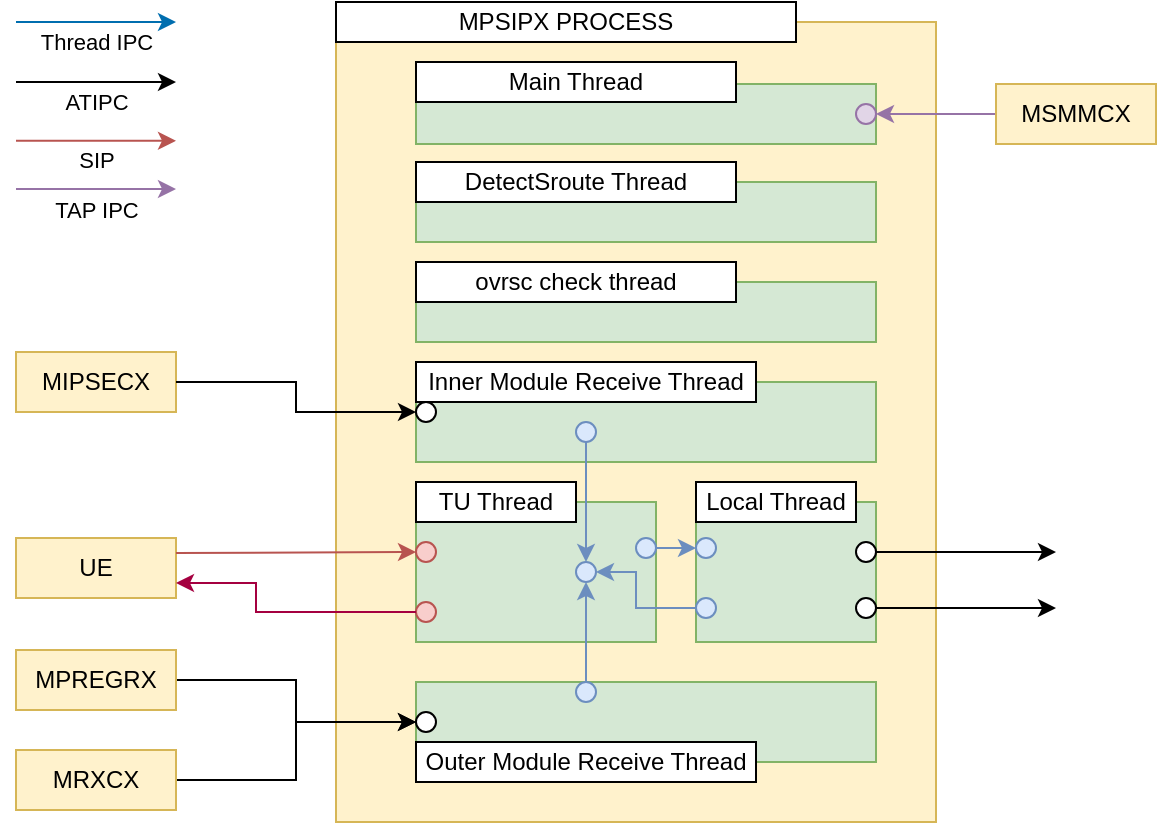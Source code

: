 <mxfile version="24.6.3" type="github" pages="3">
  <diagram name="MPSIPX" id="EQ6efKA7WiJejvNS8g7J">
    <mxGraphModel dx="1195" dy="607" grid="1" gridSize="10" guides="1" tooltips="1" connect="1" arrows="1" fold="1" page="1" pageScale="1" pageWidth="827" pageHeight="1169" background="#ffffff" math="0" shadow="0">
      <root>
        <mxCell id="0" />
        <mxCell id="1" parent="0" />
        <mxCell id="nvce8nYGoO_pX4KJUv21-1" value="" style="rounded=0;whiteSpace=wrap;html=1;fillColor=#fff2cc;strokeColor=#d6b656;" parent="1" vertex="1">
          <mxGeometry x="200" y="50" width="300" height="400" as="geometry" />
        </mxCell>
        <mxCell id="nvce8nYGoO_pX4KJUv21-56" value="" style="rounded=0;whiteSpace=wrap;html=1;fillColor=#d5e8d4;strokeColor=#82b366;" parent="1" vertex="1">
          <mxGeometry x="380" y="290" width="90" height="70" as="geometry" />
        </mxCell>
        <mxCell id="nvce8nYGoO_pX4KJUv21-6" value="" style="rounded=0;whiteSpace=wrap;html=1;fillColor=#d5e8d4;strokeColor=#82b366;" parent="1" vertex="1">
          <mxGeometry x="240" y="290" width="120" height="70" as="geometry" />
        </mxCell>
        <mxCell id="nvce8nYGoO_pX4KJUv21-2" value="MPSIPX PROCESS" style="rounded=0;whiteSpace=wrap;html=1;" parent="1" vertex="1">
          <mxGeometry x="200" y="40" width="230" height="20" as="geometry" />
        </mxCell>
        <mxCell id="nvce8nYGoO_pX4KJUv21-3" value="" style="rounded=0;whiteSpace=wrap;html=1;fillColor=#d5e8d4;strokeColor=#82b366;" parent="1" vertex="1">
          <mxGeometry x="240" y="81" width="230" height="30" as="geometry" />
        </mxCell>
        <mxCell id="nvce8nYGoO_pX4KJUv21-5" value="" style="rounded=0;whiteSpace=wrap;html=1;fillColor=#d5e8d4;strokeColor=#82b366;" parent="1" vertex="1">
          <mxGeometry x="240" y="130" width="230" height="30" as="geometry" />
        </mxCell>
        <mxCell id="nvce8nYGoO_pX4KJUv21-57" style="edgeStyle=orthogonalEdgeStyle;rounded=0;orthogonalLoop=1;jettySize=auto;html=1;exitX=1;exitY=0.5;exitDx=0;exitDy=0;entryX=0;entryY=0.5;entryDx=0;entryDy=0;fillColor=#dae8fc;strokeColor=#6c8ebf;" parent="1" source="B76s6t1Zyki5P_a1d1n--17" target="B76s6t1Zyki5P_a1d1n--29" edge="1">
          <mxGeometry relative="1" as="geometry">
            <Array as="points" />
          </mxGeometry>
        </mxCell>
        <mxCell id="nvce8nYGoO_pX4KJUv21-7" value="" style="rounded=0;whiteSpace=wrap;html=1;fillColor=#d5e8d4;strokeColor=#82b366;" parent="1" vertex="1">
          <mxGeometry x="240" y="230" width="230" height="40" as="geometry" />
        </mxCell>
        <mxCell id="B76s6t1Zyki5P_a1d1n--22" style="edgeStyle=orthogonalEdgeStyle;rounded=0;orthogonalLoop=1;jettySize=auto;html=1;exitX=0.5;exitY=0;exitDx=0;exitDy=0;entryX=0.5;entryY=1;entryDx=0;entryDy=0;fillColor=#dae8fc;strokeColor=#6c8ebf;" parent="1" source="B76s6t1Zyki5P_a1d1n--21" target="B76s6t1Zyki5P_a1d1n--13" edge="1">
          <mxGeometry relative="1" as="geometry">
            <mxPoint x="620" y="390" as="targetPoint" />
            <Array as="points">
              <mxPoint x="325" y="370" />
              <mxPoint x="325" y="370" />
            </Array>
          </mxGeometry>
        </mxCell>
        <mxCell id="nvce8nYGoO_pX4KJUv21-8" value="" style="rounded=0;whiteSpace=wrap;html=1;fillColor=#d5e8d4;strokeColor=#82b366;" parent="1" vertex="1">
          <mxGeometry x="240" y="380" width="230" height="40" as="geometry" />
        </mxCell>
        <mxCell id="nvce8nYGoO_pX4KJUv21-12" value="MIPSECX" style="rounded=0;whiteSpace=wrap;html=1;fillColor=#fff2cc;strokeColor=#d6b656;" parent="1" vertex="1">
          <mxGeometry x="40" y="215" width="80" height="30" as="geometry" />
        </mxCell>
        <mxCell id="B76s6t1Zyki5P_a1d1n--27" style="edgeStyle=orthogonalEdgeStyle;rounded=0;orthogonalLoop=1;jettySize=auto;html=1;exitX=1;exitY=0.5;exitDx=0;exitDy=0;entryX=0;entryY=0.5;entryDx=0;entryDy=0;" parent="1" source="nvce8nYGoO_pX4KJUv21-13" target="B76s6t1Zyki5P_a1d1n--24" edge="1">
          <mxGeometry relative="1" as="geometry" />
        </mxCell>
        <mxCell id="nvce8nYGoO_pX4KJUv21-13" value="MPREGRX" style="rounded=0;whiteSpace=wrap;html=1;fillColor=#fff2cc;strokeColor=#d6b656;" parent="1" vertex="1">
          <mxGeometry x="40" y="364" width="80" height="30" as="geometry" />
        </mxCell>
        <mxCell id="B76s6t1Zyki5P_a1d1n--25" style="edgeStyle=orthogonalEdgeStyle;rounded=0;orthogonalLoop=1;jettySize=auto;html=1;exitX=1;exitY=0.5;exitDx=0;exitDy=0;entryX=0;entryY=0.5;entryDx=0;entryDy=0;" parent="1" source="nvce8nYGoO_pX4KJUv21-14" target="B76s6t1Zyki5P_a1d1n--24" edge="1">
          <mxGeometry relative="1" as="geometry" />
        </mxCell>
        <mxCell id="nvce8nYGoO_pX4KJUv21-14" value="MRXCX" style="rounded=0;whiteSpace=wrap;html=1;fillColor=#fff2cc;strokeColor=#d6b656;" parent="1" vertex="1">
          <mxGeometry x="40" y="414" width="80" height="30" as="geometry" />
        </mxCell>
        <mxCell id="nvce8nYGoO_pX4KJUv21-36" value="Thread IPC" style="endArrow=classic;html=1;rounded=0;fillColor=#1ba1e2;strokeColor=#006EAF;" parent="1" edge="1">
          <mxGeometry y="-10" width="50" height="50" relative="1" as="geometry">
            <mxPoint x="40" y="50" as="sourcePoint" />
            <mxPoint x="120" y="50" as="targetPoint" />
            <mxPoint as="offset" />
          </mxGeometry>
        </mxCell>
        <mxCell id="nvce8nYGoO_pX4KJUv21-37" value="ATIPC" style="endArrow=classic;html=1;rounded=0;" parent="1" edge="1">
          <mxGeometry y="-10" width="50" height="50" relative="1" as="geometry">
            <mxPoint x="40" y="80" as="sourcePoint" />
            <mxPoint x="120" y="80" as="targetPoint" />
            <mxPoint as="offset" />
          </mxGeometry>
        </mxCell>
        <mxCell id="nvce8nYGoO_pX4KJUv21-49" value="UE" style="rounded=0;whiteSpace=wrap;html=1;fillColor=#fff2cc;strokeColor=#d6b656;" parent="1" vertex="1">
          <mxGeometry x="40" y="308" width="80" height="30" as="geometry" />
        </mxCell>
        <mxCell id="nvce8nYGoO_pX4KJUv21-55" value="SIP" style="endArrow=classic;html=1;rounded=0;fillColor=#f8cecc;strokeColor=#b85450;" parent="1" edge="1">
          <mxGeometry y="-10" width="50" height="50" relative="1" as="geometry">
            <mxPoint x="40" y="109.41" as="sourcePoint" />
            <mxPoint x="120" y="109.41" as="targetPoint" />
            <mxPoint as="offset" />
          </mxGeometry>
        </mxCell>
        <mxCell id="nvce8nYGoO_pX4KJUv21-58" style="edgeStyle=orthogonalEdgeStyle;rounded=0;orthogonalLoop=1;jettySize=auto;html=1;exitX=1;exitY=0.5;exitDx=0;exitDy=0;" parent="1" source="B76s6t1Zyki5P_a1d1n--35" edge="1">
          <mxGeometry relative="1" as="geometry">
            <mxPoint x="560" y="315" as="targetPoint" />
          </mxGeometry>
        </mxCell>
        <mxCell id="B76s6t1Zyki5P_a1d1n--1" value="TU Thread" style="rounded=0;whiteSpace=wrap;html=1;" parent="1" vertex="1">
          <mxGeometry x="240" y="280" width="80" height="20" as="geometry" />
        </mxCell>
        <mxCell id="B76s6t1Zyki5P_a1d1n--2" value="Local Thread" style="rounded=0;whiteSpace=wrap;html=1;" parent="1" vertex="1">
          <mxGeometry x="380" y="280" width="80" height="20" as="geometry" />
        </mxCell>
        <mxCell id="B76s6t1Zyki5P_a1d1n--5" value="" style="edgeStyle=orthogonalEdgeStyle;rounded=0;orthogonalLoop=1;jettySize=auto;html=1;exitX=1;exitY=0.5;exitDx=0;exitDy=0;" parent="1" source="nvce8nYGoO_pX4KJUv21-12" target="B76s6t1Zyki5P_a1d1n--6" edge="1">
          <mxGeometry relative="1" as="geometry">
            <mxPoint x="120" y="230" as="sourcePoint" />
            <mxPoint x="150" y="170" as="targetPoint" />
          </mxGeometry>
        </mxCell>
        <mxCell id="B76s6t1Zyki5P_a1d1n--4" value="Inner Module Receive Thread" style="rounded=0;whiteSpace=wrap;html=1;" parent="1" vertex="1">
          <mxGeometry x="240" y="220" width="170" height="20" as="geometry" />
        </mxCell>
        <UserObject label="" tooltip="gpInnerAtIpcHandler" id="B76s6t1Zyki5P_a1d1n--6">
          <mxCell style="ellipse;whiteSpace=wrap;html=1;" parent="1" vertex="1">
            <mxGeometry x="240" y="240" width="10" height="10" as="geometry" />
          </mxCell>
        </UserObject>
        <mxCell id="B76s6t1Zyki5P_a1d1n--23" style="edgeStyle=orthogonalEdgeStyle;rounded=0;orthogonalLoop=1;jettySize=auto;html=1;exitX=0.5;exitY=1;exitDx=0;exitDy=0;entryX=0.5;entryY=0;entryDx=0;entryDy=0;fillColor=#dae8fc;strokeColor=#6c8ebf;" parent="1" source="B76s6t1Zyki5P_a1d1n--7" target="B76s6t1Zyki5P_a1d1n--13" edge="1">
          <mxGeometry relative="1" as="geometry">
            <Array as="points">
              <mxPoint x="325" y="280" />
              <mxPoint x="325" y="280" />
            </Array>
          </mxGeometry>
        </mxCell>
        <UserObject label="" tooltip="gStThreadIfIpc.pStSender[iTuIndex]" id="B76s6t1Zyki5P_a1d1n--7">
          <mxCell style="ellipse;whiteSpace=wrap;html=1;fillColor=#dae8fc;strokeColor=#6c8ebf;" parent="1" vertex="1">
            <mxGeometry x="320" y="250" width="10" height="10" as="geometry" />
          </mxCell>
        </UserObject>
        <mxCell id="B76s6t1Zyki5P_a1d1n--9" value="" style="ellipse;whiteSpace=wrap;html=1;fillColor=#f8cecc;strokeColor=#b85450;" parent="1" vertex="1">
          <mxGeometry x="240" y="310" width="10" height="10" as="geometry" />
        </mxCell>
        <mxCell id="B76s6t1Zyki5P_a1d1n--10" value="" style="ellipse;whiteSpace=wrap;html=1;fillColor=#f8cecc;strokeColor=#b85450;" parent="1" vertex="1">
          <mxGeometry x="240" y="340" width="10" height="10" as="geometry" />
        </mxCell>
        <mxCell id="B76s6t1Zyki5P_a1d1n--11" style="edgeStyle=orthogonalEdgeStyle;rounded=0;orthogonalLoop=1;jettySize=auto;html=1;exitX=0;exitY=0.5;exitDx=0;exitDy=0;entryX=1;entryY=0.75;entryDx=0;entryDy=0;fillColor=#d80073;strokeColor=#A50040;startArrow=none;startFill=0;" parent="1" source="B76s6t1Zyki5P_a1d1n--10" target="nvce8nYGoO_pX4KJUv21-49" edge="1">
          <mxGeometry relative="1" as="geometry">
            <mxPoint x="130" y="308" as="sourcePoint" />
            <mxPoint x="250" y="325" as="targetPoint" />
            <Array as="points">
              <mxPoint x="160" y="345" />
              <mxPoint x="160" y="330" />
            </Array>
          </mxGeometry>
        </mxCell>
        <UserObject label="" tooltip="pStTaskIfIpc-&gt;pStReceiver" id="B76s6t1Zyki5P_a1d1n--13">
          <mxCell style="ellipse;whiteSpace=wrap;html=1;fillColor=#dae8fc;strokeColor=#6c8ebf;" parent="1" vertex="1">
            <mxGeometry x="320" y="320" width="10" height="10" as="geometry" />
          </mxCell>
        </UserObject>
        <mxCell id="B76s6t1Zyki5P_a1d1n--15" value="Outer Module Receive Thread" style="rounded=0;whiteSpace=wrap;html=1;" parent="1" vertex="1">
          <mxGeometry x="240" y="410" width="170" height="20" as="geometry" />
        </mxCell>
        <UserObject label="" tooltip="pStTaskIfIpc-&gt;pStSender" id="B76s6t1Zyki5P_a1d1n--17">
          <mxCell style="ellipse;whiteSpace=wrap;html=1;fillColor=#dae8fc;strokeColor=#6c8ebf;" parent="1" vertex="1">
            <mxGeometry x="350" y="308" width="10" height="10" as="geometry" />
          </mxCell>
        </UserObject>
        <UserObject label="" tooltip="gStThreadIfIpc.pStSender[iTuIndex]" id="B76s6t1Zyki5P_a1d1n--21">
          <mxCell style="ellipse;whiteSpace=wrap;html=1;fillColor=#dae8fc;strokeColor=#6c8ebf;" parent="1" vertex="1">
            <mxGeometry x="320" y="380" width="10" height="10" as="geometry" />
          </mxCell>
        </UserObject>
        <UserObject label="" tooltip="gpOuterAtIpcHandler" id="B76s6t1Zyki5P_a1d1n--24">
          <mxCell style="ellipse;whiteSpace=wrap;html=1;" parent="1" vertex="1">
            <mxGeometry x="240" y="395" width="10" height="10" as="geometry" />
          </mxCell>
        </UserObject>
        <UserObject label="" tooltip="gStThreadIfIpc.pStReceiver" id="B76s6t1Zyki5P_a1d1n--29">
          <mxCell style="ellipse;whiteSpace=wrap;html=1;fillColor=#dae8fc;strokeColor=#6c8ebf;" parent="1" vertex="1">
            <mxGeometry x="380" y="308" width="10" height="10" as="geometry" />
          </mxCell>
        </UserObject>
        <mxCell id="B76s6t1Zyki5P_a1d1n--32" value="DetectSroute Thread" style="rounded=0;whiteSpace=wrap;html=1;" parent="1" vertex="1">
          <mxGeometry x="240" y="120" width="160" height="20" as="geometry" />
        </mxCell>
        <mxCell id="B76s6t1Zyki5P_a1d1n--34" value="Main Thread" style="rounded=0;whiteSpace=wrap;html=1;" parent="1" vertex="1">
          <mxGeometry x="240" y="70" width="160" height="20" as="geometry" />
        </mxCell>
        <UserObject label="" tooltip="gpInnerAtIpcHandler" id="B76s6t1Zyki5P_a1d1n--35">
          <mxCell style="ellipse;whiteSpace=wrap;html=1;" parent="1" vertex="1">
            <mxGeometry x="460" y="310" width="10" height="10" as="geometry" />
          </mxCell>
        </UserObject>
        <mxCell id="B76s6t1Zyki5P_a1d1n--36" value="" style="rounded=0;whiteSpace=wrap;html=1;fillColor=#d5e8d4;strokeColor=#82b366;" parent="1" vertex="1">
          <mxGeometry x="240" y="180" width="230" height="30" as="geometry" />
        </mxCell>
        <mxCell id="B76s6t1Zyki5P_a1d1n--37" value="ovrsc check thread" style="rounded=0;whiteSpace=wrap;html=1;" parent="1" vertex="1">
          <mxGeometry x="240" y="170" width="160" height="20" as="geometry" />
        </mxCell>
        <mxCell id="lQJtkHES-kWrGcyV-1Ry-1" value="" style="endArrow=classic;html=1;rounded=0;exitX=1;exitY=0.25;exitDx=0;exitDy=0;entryX=0;entryY=0.5;entryDx=0;entryDy=0;fillColor=#f8cecc;strokeColor=#b85450;" parent="1" source="nvce8nYGoO_pX4KJUv21-49" target="B76s6t1Zyki5P_a1d1n--9" edge="1">
          <mxGeometry width="50" height="50" relative="1" as="geometry">
            <mxPoint x="370" y="330" as="sourcePoint" />
            <mxPoint x="420" y="280" as="targetPoint" />
          </mxGeometry>
        </mxCell>
        <mxCell id="lQJtkHES-kWrGcyV-1Ry-2" value="TAP IPC" style="endArrow=classic;html=1;rounded=0;fillColor=#e1d5e7;strokeColor=#9673a6;" parent="1" edge="1">
          <mxGeometry y="-10" width="50" height="50" relative="1" as="geometry">
            <mxPoint x="40" y="133.5" as="sourcePoint" />
            <mxPoint x="120" y="133.5" as="targetPoint" />
            <mxPoint as="offset" />
          </mxGeometry>
        </mxCell>
        <mxCell id="lQJtkHES-kWrGcyV-1Ry-7" style="edgeStyle=orthogonalEdgeStyle;rounded=0;orthogonalLoop=1;jettySize=auto;html=1;exitX=0;exitY=0.5;exitDx=0;exitDy=0;entryX=1;entryY=0.5;entryDx=0;entryDy=0;fillColor=#e1d5e7;strokeColor=#9673a6;" parent="1" source="lQJtkHES-kWrGcyV-1Ry-5" target="lQJtkHES-kWrGcyV-1Ry-6" edge="1">
          <mxGeometry relative="1" as="geometry" />
        </mxCell>
        <mxCell id="lQJtkHES-kWrGcyV-1Ry-5" value="MSMMCX" style="rounded=0;whiteSpace=wrap;html=1;fillColor=#fff2cc;strokeColor=#d6b656;" parent="1" vertex="1">
          <mxGeometry x="530" y="81" width="80" height="30" as="geometry" />
        </mxCell>
        <mxCell id="lQJtkHES-kWrGcyV-1Ry-6" value="" style="ellipse;whiteSpace=wrap;html=1;fillColor=#e1d5e7;strokeColor=#9673a6;" parent="1" vertex="1">
          <mxGeometry x="460" y="91" width="10" height="10" as="geometry" />
        </mxCell>
        <mxCell id="lQJtkHES-kWrGcyV-1Ry-10" style="edgeStyle=orthogonalEdgeStyle;rounded=0;orthogonalLoop=1;jettySize=auto;html=1;exitX=0;exitY=0.5;exitDx=0;exitDy=0;entryX=1;entryY=0.5;entryDx=0;entryDy=0;fillColor=#dae8fc;strokeColor=#6c8ebf;" parent="1" source="lQJtkHES-kWrGcyV-1Ry-11" target="B76s6t1Zyki5P_a1d1n--13" edge="1">
          <mxGeometry relative="1" as="geometry">
            <Array as="points">
              <mxPoint x="350" y="343" />
              <mxPoint x="350" y="325" />
            </Array>
            <mxPoint x="360" y="343" as="targetPoint" />
          </mxGeometry>
        </mxCell>
        <UserObject label="" tooltip="gStThreadIfIpc.pStSender[iTuIndex]" id="lQJtkHES-kWrGcyV-1Ry-11">
          <mxCell style="ellipse;whiteSpace=wrap;html=1;fillColor=#dae8fc;strokeColor=#6c8ebf;" parent="1" vertex="1">
            <mxGeometry x="380" y="338" width="10" height="10" as="geometry" />
          </mxCell>
        </UserObject>
        <mxCell id="WPXTBIq5dwbOU1SeVhEX-5" style="edgeStyle=orthogonalEdgeStyle;rounded=0;orthogonalLoop=1;jettySize=auto;html=1;exitX=1;exitY=0.5;exitDx=0;exitDy=0;" parent="1" source="WPXTBIq5dwbOU1SeVhEX-6" edge="1">
          <mxGeometry relative="1" as="geometry">
            <mxPoint x="560" y="343" as="targetPoint" />
          </mxGeometry>
        </mxCell>
        <UserObject label="" tooltip="gpOuterAtIpcHandler" id="WPXTBIq5dwbOU1SeVhEX-6">
          <mxCell style="ellipse;whiteSpace=wrap;html=1;" parent="1" vertex="1">
            <mxGeometry x="460" y="338" width="10" height="10" as="geometry" />
          </mxCell>
        </UserObject>
      </root>
    </mxGraphModel>
  </diagram>
  <diagram id="T8k1miLkbvIwUlVL20Tp" name="MPSIPX FLOW">
    <mxGraphModel dx="1434" dy="728" grid="1" gridSize="10" guides="1" tooltips="1" connect="1" arrows="1" fold="1" page="1" pageScale="1" pageWidth="827" pageHeight="1169" math="0" shadow="0">
      <root>
        <mxCell id="0" />
        <mxCell id="1" parent="0" />
        <mxCell id="mKYphVnWIaxJDsCVpzVU-3" value="Start" style="ellipse;whiteSpace=wrap;html=1;" vertex="1" parent="1">
          <mxGeometry x="40" y="40" width="80" height="40" as="geometry" />
        </mxCell>
        <mxCell id="mKYphVnWIaxJDsCVpzVU-5" value="mpsipx_ProcessSipRequestEvent" style="text;html=1;align=center;verticalAlign=middle;resizable=0;points=[];autosize=1;strokeColor=none;fillColor=none;" vertex="1" parent="1">
          <mxGeometry width="200" height="30" as="geometry" />
        </mxCell>
      </root>
    </mxGraphModel>
  </diagram>
  <diagram id="RIE_g68DEv8a_V9UKwmG" name="MPREGRX">
    <mxGraphModel dx="2868" dy="1456" grid="1" gridSize="10" guides="1" tooltips="1" connect="1" arrows="1" fold="1" page="1" pageScale="1" pageWidth="827" pageHeight="1169" math="0" shadow="0">
      <root>
        <mxCell id="0" />
        <mxCell id="1" parent="0" />
        <UserObject label="" tooltip="prmm.ut initConfig&#xa;&#xa;typedef struct {&#xa;    int     iSleepSec;          /* reg_chk_period */&#xa;    int     iOldStateSec;       /* sec_old_state */&#xa;    int     iWaitResMsgSec;     /* wait_reg_res_sec */&#xa;    int     iRegAwaitSec;       /* reg_await_time */&#xa;    int     iMaxLogicCnt;       /* max_logic_thread_cnt */&#xa;    int     iExpChkLimitCnt;    /* max_expire_check_limit_cnt */&#xa;    int     iSignalingQos;      /* process signal Qos */    int     iExpireTps;         /* _DEREGI_TPS_CONTROL_ */&#xa;    int     iRegiCntPeriod;     /* regi count period */&#xa;    int     iDeRegiQos;         /* after recv RAR/ASR, Deregi Qos on/off */&#xa;#ifdef _KISA_CMP_CONTACT_&#xa;    int     iCheckContactIp;    /* Check Request Contact IP on/off */&#xa;    int     iCheckContactEpFw;  /* Check Request Contact IP on/off */&#xa;#endif      &#xa;#ifdef _FIX_RCV_ASR_RAR_SIGNAL_&#xa;    int     iDeregiRecvAsr;&#xa;    int     iDeregiRecvRar;&#xa;#endif      &#xa;#ifdef _ROAMING_QOS_SKIP_&#xa;    int     iRoamingQosSkip;&#xa;#endif  &#xa;#ifdef _SBC_QOS_SKIP_&#xa;    int     iSbcQosSkip;#endif&#xa;} stMPREGRXConf_t;" id="1VJhGz-29wIma84Yu2X6-1">
          <mxCell style="rounded=0;whiteSpace=wrap;html=1;fillColor=#fff2cc;strokeColor=#d6b656;" vertex="1" parent="1">
            <mxGeometry x="180" y="50" width="400" height="480" as="geometry" />
          </mxCell>
        </UserObject>
        <mxCell id="1VJhGz-29wIma84Yu2X6-2" value="MPREGRX PROCESS" style="rounded=0;whiteSpace=wrap;html=1;" vertex="1" parent="1">
          <mxGeometry x="180" y="40" width="230" height="20" as="geometry" />
        </mxCell>
        <mxCell id="1VJhGz-29wIma84Yu2X6-3" value="" style="rounded=0;whiteSpace=wrap;html=1;fillColor=#d5e8d4;strokeColor=#82b366;" vertex="1" parent="1">
          <mxGeometry x="410" y="150" width="140" height="60" as="geometry" />
        </mxCell>
        <mxCell id="1VJhGz-29wIma84Yu2X6-4" style="edgeStyle=orthogonalEdgeStyle;rounded=0;orthogonalLoop=1;jettySize=auto;html=1;exitX=0.25;exitY=1;exitDx=0;exitDy=0;entryX=0.5;entryY=0;entryDx=0;entryDy=0;fillColor=#dae8fc;strokeColor=#6c8ebf;" edge="1" parent="1" source="1VJhGz-29wIma84Yu2X6-5" target="1VJhGz-29wIma84Yu2X6-80">
          <mxGeometry relative="1" as="geometry" />
        </mxCell>
        <mxCell id="1VJhGz-29wIma84Yu2X6-5" value="" style="rounded=0;whiteSpace=wrap;html=1;fillColor=#d5e8d4;strokeColor=#82b366;" vertex="1" parent="1">
          <mxGeometry x="210" y="80" width="140" height="50" as="geometry" />
        </mxCell>
        <mxCell id="1VJhGz-29wIma84Yu2X6-6" value="" style="rounded=0;whiteSpace=wrap;html=1;fillColor=#d5e8d4;strokeColor=#82b366;" vertex="1" parent="1">
          <mxGeometry x="410" y="80" width="140" height="50" as="geometry" />
        </mxCell>
        <mxCell id="1VJhGz-29wIma84Yu2X6-7" value="MPSIPX" style="rounded=0;whiteSpace=wrap;html=1;fillColor=#fff2cc;strokeColor=#d6b656;" vertex="1" parent="1">
          <mxGeometry x="40" y="373" width="80" height="30" as="geometry" />
        </mxCell>
        <mxCell id="1VJhGz-29wIma84Yu2X6-8" value="" style="edgeStyle=orthogonalEdgeStyle;rounded=0;orthogonalLoop=1;jettySize=auto;html=1;exitX=1;exitY=0.25;exitDx=0;exitDy=0;entryX=0;entryY=0.5;entryDx=0;entryDy=0;" edge="1" parent="1" source="1VJhGz-29wIma84Yu2X6-9" target="1VJhGz-29wIma84Yu2X6-15">
          <mxGeometry relative="1" as="geometry">
            <Array as="points">
              <mxPoint x="300" y="295" />
              <mxPoint x="300" y="485" />
            </Array>
          </mxGeometry>
        </mxCell>
        <mxCell id="1VJhGz-29wIma84Yu2X6-9" value="MRXCX" style="rounded=0;whiteSpace=wrap;html=1;fillColor=#fff2cc;strokeColor=#d6b656;" vertex="1" parent="1">
          <mxGeometry x="40" y="287" width="80" height="30" as="geometry" />
        </mxCell>
        <mxCell id="1VJhGz-29wIma84Yu2X6-10" style="edgeStyle=orthogonalEdgeStyle;rounded=0;orthogonalLoop=1;jettySize=auto;html=1;exitX=1;exitY=0.25;exitDx=0;exitDy=0;entryX=0;entryY=0.5;entryDx=0;entryDy=0;" edge="1" parent="1" source="1VJhGz-29wIma84Yu2X6-7" target="1VJhGz-29wIma84Yu2X6-14">
          <mxGeometry relative="1" as="geometry">
            <mxPoint x="130" y="470" as="targetPoint" />
            <Array as="points">
              <mxPoint x="250" y="381" />
              <mxPoint x="250" y="505" />
            </Array>
          </mxGeometry>
        </mxCell>
        <mxCell id="1VJhGz-29wIma84Yu2X6-11" value="" style="group" vertex="1" connectable="0" parent="1">
          <mxGeometry x="325" y="450" width="110" height="70" as="geometry" />
        </mxCell>
        <UserObject label="" tooltip="Inter ATIPC Handler" id="1VJhGz-29wIma84Yu2X6-12">
          <mxCell style="rounded=0;whiteSpace=wrap;html=1;fillColor=#d5e8d4;strokeColor=#82b366;" vertex="1" parent="1VJhGz-29wIma84Yu2X6-11">
            <mxGeometry y="10" width="110" height="60" as="geometry" />
          </mxCell>
        </UserObject>
        <mxCell id="1VJhGz-29wIma84Yu2X6-13" value="Recv Thread" style="rounded=0;whiteSpace=wrap;html=1;" vertex="1" parent="1VJhGz-29wIma84Yu2X6-11">
          <mxGeometry width="80" height="20" as="geometry" />
        </mxCell>
        <UserObject label="" tooltip="gStMpregrxAtipc.pStInterAtipcHdl" id="1VJhGz-29wIma84Yu2X6-14">
          <mxCell style="ellipse;whiteSpace=wrap;html=1;" vertex="1" parent="1VJhGz-29wIma84Yu2X6-11">
            <mxGeometry y="50" width="10" height="10" as="geometry" />
          </mxCell>
        </UserObject>
        <UserObject label="" tooltip="gStMpregrxAtipc.pStInnerAtipcHdl" id="1VJhGz-29wIma84Yu2X6-15">
          <mxCell style="ellipse;whiteSpace=wrap;html=1;" vertex="1" parent="1VJhGz-29wIma84Yu2X6-11">
            <mxGeometry y="30" width="10" height="10" as="geometry" />
          </mxCell>
        </UserObject>
        <UserObject label="" tooltip="gpStRegiQueue-&gt;pStLogicQueue[2]" id="1VJhGz-29wIma84Yu2X6-16">
          <mxCell style="group;fillColor=#e1d5e7;strokeColor=#9673a6;" vertex="1" connectable="0" parent="1">
            <mxGeometry x="320" y="390" width="90" height="20" as="geometry" />
          </mxCell>
        </UserObject>
        <mxCell id="1VJhGz-29wIma84Yu2X6-17" value="" style="rounded=0;whiteSpace=wrap;html=1;fillColor=#e1d5e7;strokeColor=#9673a6;" vertex="1" parent="1VJhGz-29wIma84Yu2X6-16">
          <mxGeometry width="10" height="20" as="geometry" />
        </mxCell>
        <mxCell id="1VJhGz-29wIma84Yu2X6-18" value="" style="rounded=0;whiteSpace=wrap;html=1;fillColor=#e1d5e7;strokeColor=#9673a6;" vertex="1" parent="1VJhGz-29wIma84Yu2X6-16">
          <mxGeometry x="10" width="10" height="20" as="geometry" />
        </mxCell>
        <mxCell id="1VJhGz-29wIma84Yu2X6-19" value="" style="rounded=0;whiteSpace=wrap;html=1;fillColor=#e1d5e7;strokeColor=#9673a6;" vertex="1" parent="1VJhGz-29wIma84Yu2X6-16">
          <mxGeometry x="20" width="10" height="20" as="geometry" />
        </mxCell>
        <mxCell id="1VJhGz-29wIma84Yu2X6-20" value="" style="rounded=0;whiteSpace=wrap;html=1;fillColor=#e1d5e7;strokeColor=#9673a6;" vertex="1" parent="1VJhGz-29wIma84Yu2X6-16">
          <mxGeometry x="30" width="10" height="20" as="geometry" />
        </mxCell>
        <mxCell id="1VJhGz-29wIma84Yu2X6-21" value="" style="rounded=0;whiteSpace=wrap;html=1;" vertex="1" parent="1VJhGz-29wIma84Yu2X6-16">
          <mxGeometry x="40" width="10" height="20" as="geometry" />
        </mxCell>
        <mxCell id="1VJhGz-29wIma84Yu2X6-22" value="" style="rounded=0;whiteSpace=wrap;html=1;" vertex="1" parent="1VJhGz-29wIma84Yu2X6-16">
          <mxGeometry x="50" width="10" height="20" as="geometry" />
        </mxCell>
        <mxCell id="1VJhGz-29wIma84Yu2X6-23" value="" style="rounded=0;whiteSpace=wrap;html=1;" vertex="1" parent="1VJhGz-29wIma84Yu2X6-16">
          <mxGeometry x="60" width="10" height="20" as="geometry" />
        </mxCell>
        <mxCell id="1VJhGz-29wIma84Yu2X6-24" value="" style="rounded=0;whiteSpace=wrap;html=1;" vertex="1" parent="1VJhGz-29wIma84Yu2X6-16">
          <mxGeometry x="70" width="10" height="20" as="geometry" />
        </mxCell>
        <mxCell id="1VJhGz-29wIma84Yu2X6-25" value="" style="rounded=0;whiteSpace=wrap;html=1;" vertex="1" parent="1VJhGz-29wIma84Yu2X6-16">
          <mxGeometry x="80" width="10" height="20" as="geometry" />
        </mxCell>
        <UserObject label="" tooltip="gpStRegiQueue-&gt;pStLogicQueue[1]" id="1VJhGz-29wIma84Yu2X6-26">
          <mxCell style="group;fillColor=#ffe6cc;strokeColor=#d79b00;" vertex="1" connectable="0" parent="1">
            <mxGeometry x="440" y="390" width="90" height="20" as="geometry" />
          </mxCell>
        </UserObject>
        <mxCell id="1VJhGz-29wIma84Yu2X6-27" value="" style="rounded=0;whiteSpace=wrap;html=1;fillColor=#ffe6cc;strokeColor=#d79b00;" vertex="1" parent="1VJhGz-29wIma84Yu2X6-26">
          <mxGeometry width="10" height="20" as="geometry" />
        </mxCell>
        <mxCell id="1VJhGz-29wIma84Yu2X6-28" value="" style="rounded=0;whiteSpace=wrap;html=1;fillColor=#ffe6cc;strokeColor=#d79b00;" vertex="1" parent="1VJhGz-29wIma84Yu2X6-26">
          <mxGeometry x="10" width="10" height="20" as="geometry" />
        </mxCell>
        <mxCell id="1VJhGz-29wIma84Yu2X6-29" value="" style="rounded=0;whiteSpace=wrap;html=1;" vertex="1" parent="1VJhGz-29wIma84Yu2X6-26">
          <mxGeometry x="20" width="10" height="20" as="geometry" />
        </mxCell>
        <mxCell id="1VJhGz-29wIma84Yu2X6-30" value="" style="rounded=0;whiteSpace=wrap;html=1;" vertex="1" parent="1VJhGz-29wIma84Yu2X6-26">
          <mxGeometry x="30" width="10" height="20" as="geometry" />
        </mxCell>
        <mxCell id="1VJhGz-29wIma84Yu2X6-31" value="" style="rounded=0;whiteSpace=wrap;html=1;" vertex="1" parent="1VJhGz-29wIma84Yu2X6-26">
          <mxGeometry x="40" width="10" height="20" as="geometry" />
        </mxCell>
        <mxCell id="1VJhGz-29wIma84Yu2X6-32" value="" style="rounded=0;whiteSpace=wrap;html=1;" vertex="1" parent="1VJhGz-29wIma84Yu2X6-26">
          <mxGeometry x="50" width="10" height="20" as="geometry" />
        </mxCell>
        <mxCell id="1VJhGz-29wIma84Yu2X6-33" value="" style="rounded=0;whiteSpace=wrap;html=1;" vertex="1" parent="1VJhGz-29wIma84Yu2X6-26">
          <mxGeometry x="60" width="10" height="20" as="geometry" />
        </mxCell>
        <mxCell id="1VJhGz-29wIma84Yu2X6-34" value="" style="rounded=0;whiteSpace=wrap;html=1;" vertex="1" parent="1VJhGz-29wIma84Yu2X6-26">
          <mxGeometry x="70" width="10" height="20" as="geometry" />
        </mxCell>
        <mxCell id="1VJhGz-29wIma84Yu2X6-35" value="" style="rounded=0;whiteSpace=wrap;html=1;" vertex="1" parent="1VJhGz-29wIma84Yu2X6-26">
          <mxGeometry x="80" width="10" height="20" as="geometry" />
        </mxCell>
        <mxCell id="1VJhGz-29wIma84Yu2X6-36" value="" style="group" vertex="1" connectable="0" parent="1">
          <mxGeometry x="441" y="310" width="110" height="50" as="geometry" />
        </mxCell>
        <mxCell id="1VJhGz-29wIma84Yu2X6-37" value="&lt;div&gt;&lt;/div&gt;" style="rounded=0;whiteSpace=wrap;html=1;fillColor=#d5e8d4;strokeColor=#82b366;" vertex="1" parent="1VJhGz-29wIma84Yu2X6-36">
          <mxGeometry y="9" width="110" height="41" as="geometry" />
        </mxCell>
        <mxCell id="1VJhGz-29wIma84Yu2X6-38" value="Logic Thread2" style="rounded=0;whiteSpace=wrap;html=1;" vertex="1" parent="1VJhGz-29wIma84Yu2X6-36">
          <mxGeometry width="90" height="20" as="geometry" />
        </mxCell>
        <UserObject label="" tooltip="pStRecvTaskIpc" id="1VJhGz-29wIma84Yu2X6-39">
          <mxCell style="rounded=0;whiteSpace=wrap;html=1;" vertex="1" parent="1VJhGz-29wIma84Yu2X6-36">
            <mxGeometry x="9" y="30" width="10" height="10" as="geometry" />
          </mxCell>
        </UserObject>
        <mxCell id="1VJhGz-29wIma84Yu2X6-40" value="" style="group" vertex="1" connectable="0" parent="1">
          <mxGeometry x="320" y="310" width="110" height="50" as="geometry" />
        </mxCell>
        <mxCell id="1VJhGz-29wIma84Yu2X6-41" value="&lt;div&gt;&lt;/div&gt;" style="rounded=0;whiteSpace=wrap;html=1;fillColor=#d5e8d4;strokeColor=#82b366;" vertex="1" parent="1VJhGz-29wIma84Yu2X6-40">
          <mxGeometry y="9" width="110" height="41" as="geometry" />
        </mxCell>
        <mxCell id="1VJhGz-29wIma84Yu2X6-42" value="Logic Thread1" style="rounded=0;whiteSpace=wrap;html=1;" vertex="1" parent="1VJhGz-29wIma84Yu2X6-40">
          <mxGeometry width="90" height="20" as="geometry" />
        </mxCell>
        <UserObject label="" tooltip="pStRecvTaskIpc" id="1VJhGz-29wIma84Yu2X6-43">
          <mxCell style="rounded=0;whiteSpace=wrap;html=1;" vertex="1" parent="1VJhGz-29wIma84Yu2X6-40">
            <mxGeometry x="10" y="30" width="10" height="10" as="geometry" />
          </mxCell>
        </UserObject>
        <UserObject label="" tooltip="Inter ATIPC Handler" id="1VJhGz-29wIma84Yu2X6-44">
          <mxCell style="rounded=0;whiteSpace=wrap;html=1;fillColor=#d5e8d4;strokeColor=#82b366;" vertex="1" parent="1">
            <mxGeometry x="440" y="229.72" width="111" height="60.28" as="geometry" />
          </mxCell>
        </UserObject>
        <mxCell id="1VJhGz-29wIma84Yu2X6-45" value="Send Thread" style="rounded=0;whiteSpace=wrap;html=1;" vertex="1" parent="1">
          <mxGeometry x="440" y="220" width="80" height="20" as="geometry" />
        </mxCell>
        <mxCell id="1VJhGz-29wIma84Yu2X6-46" style="edgeStyle=orthogonalEdgeStyle;rounded=0;orthogonalLoop=1;jettySize=auto;html=1;exitX=1;exitY=0.5;exitDx=0;exitDy=0;" edge="1" parent="1" source="1VJhGz-29wIma84Yu2X6-47">
          <mxGeometry relative="1" as="geometry">
            <mxPoint x="610" y="255.111" as="targetPoint" />
          </mxGeometry>
        </mxCell>
        <UserObject label="" tooltip="gStMpregrxAtipc.pStInnerAtipcHdl" id="1VJhGz-29wIma84Yu2X6-47">
          <mxCell style="ellipse;whiteSpace=wrap;html=1;" vertex="1" parent="1">
            <mxGeometry x="541" y="250" width="10" height="10" as="geometry" />
          </mxCell>
        </UserObject>
        <mxCell id="1VJhGz-29wIma84Yu2X6-48" style="edgeStyle=orthogonalEdgeStyle;rounded=0;orthogonalLoop=1;jettySize=auto;html=1;exitX=1;exitY=0.5;exitDx=0;exitDy=0;" edge="1" parent="1" source="1VJhGz-29wIma84Yu2X6-49">
          <mxGeometry relative="1" as="geometry">
            <mxPoint x="610" y="275.111" as="targetPoint" />
          </mxGeometry>
        </mxCell>
        <UserObject label="" tooltip="gStMpregrxAtipc.pStInnerAtipcHdl" id="1VJhGz-29wIma84Yu2X6-49">
          <mxCell style="ellipse;whiteSpace=wrap;html=1;" vertex="1" parent="1">
            <mxGeometry x="541" y="270" width="10" height="10" as="geometry" />
          </mxCell>
        </UserObject>
        <mxCell id="1VJhGz-29wIma84Yu2X6-50" value="..." style="text;html=1;align=center;verticalAlign=middle;whiteSpace=wrap;rounded=0;" vertex="1" parent="1">
          <mxGeometry x="551" y="330" width="20" height="10" as="geometry" />
        </mxCell>
        <mxCell id="1VJhGz-29wIma84Yu2X6-51" value="..." style="text;html=1;align=center;verticalAlign=middle;whiteSpace=wrap;rounded=0;" vertex="1" parent="1">
          <mxGeometry x="536" y="393" width="20" height="10" as="geometry" />
        </mxCell>
        <mxCell id="1VJhGz-29wIma84Yu2X6-52" value="" style="edgeStyle=orthogonalEdgeStyle;rounded=0;orthogonalLoop=1;jettySize=auto;html=1;exitX=1;exitY=0.25;exitDx=0;exitDy=0;entryX=0.5;entryY=1;entryDx=0;entryDy=0;fillColor=#dae8fc;strokeColor=#6c8ebf;" edge="1" parent="1" source="1VJhGz-29wIma84Yu2X6-12" target="1VJhGz-29wIma84Yu2X6-20">
          <mxGeometry x="0.273" y="5" relative="1" as="geometry">
            <mxPoint as="offset" />
          </mxGeometry>
        </mxCell>
        <mxCell id="1VJhGz-29wIma84Yu2X6-53" value="" style="edgeStyle=orthogonalEdgeStyle;rounded=0;orthogonalLoop=1;jettySize=auto;html=1;exitX=1;exitY=0.5;exitDx=0;exitDy=0;entryX=0.5;entryY=1;entryDx=0;entryDy=0;fillColor=#dae8fc;strokeColor=#6c8ebf;" edge="1" parent="1" source="1VJhGz-29wIma84Yu2X6-12" target="1VJhGz-29wIma84Yu2X6-28">
          <mxGeometry x="-0.5" relative="1" as="geometry">
            <Array as="points">
              <mxPoint x="470" y="490" />
              <mxPoint x="470" y="430" />
              <mxPoint x="455" y="430" />
            </Array>
            <mxPoint as="offset" />
          </mxGeometry>
        </mxCell>
        <UserObject label="" tooltip="stTaskIpc_t     *pStRecvTaskIpc" id="1VJhGz-29wIma84Yu2X6-54">
          <mxCell style="rounded=0;whiteSpace=wrap;html=1;" vertex="1" parent="1">
            <mxGeometry x="450" y="265" width="10" height="10" as="geometry" />
          </mxCell>
        </UserObject>
        <mxCell id="1VJhGz-29wIma84Yu2X6-55" value="" style="edgeStyle=orthogonalEdgeStyle;rounded=0;orthogonalLoop=1;jettySize=auto;html=1;exitX=0.5;exitY=0;exitDx=0;exitDy=0;entryX=0.5;entryY=0;entryDx=0;entryDy=0;fillColor=#f8cecc;strokeColor=#b85450;" edge="1" parent="1" source="1VJhGz-29wIma84Yu2X6-59" target="1VJhGz-29wIma84Yu2X6-54">
          <mxGeometry relative="1" as="geometry">
            <Array as="points">
              <mxPoint x="325" y="250" />
              <mxPoint x="455" y="250" />
            </Array>
          </mxGeometry>
        </mxCell>
        <mxCell id="1VJhGz-29wIma84Yu2X6-56" value="" style="edgeStyle=orthogonalEdgeStyle;rounded=0;orthogonalLoop=1;jettySize=auto;html=1;exitX=0.5;exitY=0;exitDx=0;exitDy=0;entryX=0.5;entryY=1;entryDx=0;entryDy=0;fillColor=#f8cecc;strokeColor=#b85450;" edge="1" parent="1" source="1VJhGz-29wIma84Yu2X6-17" target="1VJhGz-29wIma84Yu2X6-43">
          <mxGeometry x="0.081" relative="1" as="geometry">
            <Array as="points">
              <mxPoint x="325" y="380" />
              <mxPoint x="335" y="380" />
            </Array>
            <mxPoint as="offset" />
          </mxGeometry>
        </mxCell>
        <UserObject label="" tooltip="gpStRegiQueue-&gt;pStSendQueue" id="1VJhGz-29wIma84Yu2X6-57">
          <mxCell style="group" vertex="1" connectable="0" parent="1">
            <mxGeometry x="320" y="265" width="110" height="20" as="geometry" />
          </mxCell>
        </UserObject>
        <UserObject label="" tooltip="gpStRegiQueue-&gt;pStLogicQueue[2]" id="1VJhGz-29wIma84Yu2X6-58">
          <mxCell style="group;fillColor=#ffe6cc;strokeColor=#d79b00;" vertex="1" connectable="0" parent="1VJhGz-29wIma84Yu2X6-57">
            <mxGeometry width="90" height="20" as="geometry" />
          </mxCell>
        </UserObject>
        <mxCell id="1VJhGz-29wIma84Yu2X6-59" value="" style="rounded=0;whiteSpace=wrap;html=1;fillColor=#e1d5e7;strokeColor=#9673a6;" vertex="1" parent="1VJhGz-29wIma84Yu2X6-58">
          <mxGeometry width="10" height="20" as="geometry" />
        </mxCell>
        <mxCell id="1VJhGz-29wIma84Yu2X6-60" value="" style="rounded=0;whiteSpace=wrap;html=1;fillColor=#dae8fc;strokeColor=#6c8ebf;" vertex="1" parent="1VJhGz-29wIma84Yu2X6-58">
          <mxGeometry x="10" width="10" height="20" as="geometry" />
        </mxCell>
        <mxCell id="1VJhGz-29wIma84Yu2X6-61" value="" style="rounded=0;whiteSpace=wrap;html=1;fillColor=#e1d5e7;strokeColor=#9673a6;" vertex="1" parent="1VJhGz-29wIma84Yu2X6-58">
          <mxGeometry x="20" width="10" height="20" as="geometry" />
        </mxCell>
        <mxCell id="1VJhGz-29wIma84Yu2X6-62" value="" style="rounded=0;whiteSpace=wrap;html=1;fillColor=#ffe6cc;strokeColor=#d79b00;" vertex="1" parent="1VJhGz-29wIma84Yu2X6-58">
          <mxGeometry x="30" width="10" height="20" as="geometry" />
        </mxCell>
        <mxCell id="1VJhGz-29wIma84Yu2X6-63" value="" style="rounded=0;whiteSpace=wrap;html=1;fillColor=#e1d5e7;strokeColor=#9673a6;" vertex="1" parent="1VJhGz-29wIma84Yu2X6-58">
          <mxGeometry x="40" width="10" height="20" as="geometry" />
        </mxCell>
        <mxCell id="1VJhGz-29wIma84Yu2X6-64" value="" style="rounded=0;whiteSpace=wrap;html=1;fillColor=#ffe6cc;strokeColor=#d79b00;" vertex="1" parent="1VJhGz-29wIma84Yu2X6-58">
          <mxGeometry x="50" width="10" height="20" as="geometry" />
        </mxCell>
        <mxCell id="1VJhGz-29wIma84Yu2X6-65" value="" style="rounded=0;whiteSpace=wrap;html=1;fillColor=#dae8fc;strokeColor=#6c8ebf;" vertex="1" parent="1VJhGz-29wIma84Yu2X6-58">
          <mxGeometry x="60" width="10" height="20" as="geometry" />
        </mxCell>
        <mxCell id="1VJhGz-29wIma84Yu2X6-66" value="" style="rounded=0;whiteSpace=wrap;html=1;" vertex="1" parent="1VJhGz-29wIma84Yu2X6-58">
          <mxGeometry x="70" width="10" height="20" as="geometry" />
        </mxCell>
        <mxCell id="1VJhGz-29wIma84Yu2X6-67" value="" style="rounded=0;whiteSpace=wrap;html=1;" vertex="1" parent="1VJhGz-29wIma84Yu2X6-58">
          <mxGeometry x="80" width="10" height="20" as="geometry" />
        </mxCell>
        <mxCell id="1VJhGz-29wIma84Yu2X6-68" value="..." style="text;html=1;align=center;verticalAlign=middle;whiteSpace=wrap;rounded=0;" vertex="1" parent="1VJhGz-29wIma84Yu2X6-57">
          <mxGeometry x="90" width="20" height="10" as="geometry" />
        </mxCell>
        <mxCell id="1VJhGz-29wIma84Yu2X6-69" value="" style="edgeStyle=orthogonalEdgeStyle;rounded=0;orthogonalLoop=1;jettySize=auto;html=1;exitX=0;exitY=0.5;exitDx=0;exitDy=0;entryX=0.5;entryY=1;entryDx=0;entryDy=0;fillColor=#dae8fc;strokeColor=#6c8ebf;" edge="1" parent="1" source="1VJhGz-29wIma84Yu2X6-43" target="1VJhGz-29wIma84Yu2X6-63">
          <mxGeometry x="0.355" relative="1" as="geometry">
            <Array as="points">
              <mxPoint x="310" y="345" />
              <mxPoint x="310" y="300" />
              <mxPoint x="365" y="300" />
            </Array>
            <mxPoint as="offset" />
          </mxGeometry>
        </mxCell>
        <mxCell id="1VJhGz-29wIma84Yu2X6-70" value="" style="edgeStyle=orthogonalEdgeStyle;rounded=0;orthogonalLoop=1;jettySize=auto;html=1;exitX=0.5;exitY=0;exitDx=0;exitDy=0;entryX=0.5;entryY=1;entryDx=0;entryDy=0;fillColor=#f8cecc;strokeColor=#b85450;" edge="1" parent="1" source="1VJhGz-29wIma84Yu2X6-27" target="1VJhGz-29wIma84Yu2X6-39">
          <mxGeometry relative="1" as="geometry">
            <Array as="points">
              <mxPoint x="445" y="370" />
              <mxPoint x="455" y="370" />
            </Array>
            <mxPoint as="offset" />
          </mxGeometry>
        </mxCell>
        <mxCell id="1VJhGz-29wIma84Yu2X6-71" value="" style="edgeStyle=orthogonalEdgeStyle;rounded=0;orthogonalLoop=1;jettySize=auto;html=1;exitX=0;exitY=0.5;exitDx=0;exitDy=0;entryX=0.5;entryY=1;entryDx=0;entryDy=0;fillColor=#dae8fc;strokeColor=#6c8ebf;" edge="1" parent="1" source="1VJhGz-29wIma84Yu2X6-39" target="1VJhGz-29wIma84Yu2X6-64">
          <mxGeometry x="0.304" relative="1" as="geometry">
            <mxPoint x="445" y="345" as="sourcePoint" />
            <mxPoint x="390" y="285" as="targetPoint" />
            <Array as="points">
              <mxPoint x="435" y="345" />
              <mxPoint x="435" y="300" />
              <mxPoint x="375" y="300" />
            </Array>
            <mxPoint as="offset" />
          </mxGeometry>
        </mxCell>
        <mxCell id="1VJhGz-29wIma84Yu2X6-72" value="ATIPC" style="endArrow=classic;html=1;rounded=0;" edge="1" parent="1">
          <mxGeometry x="0.077" y="-10" width="50" height="50" relative="1" as="geometry">
            <mxPoint x="45" y="90" as="sourcePoint" />
            <mxPoint x="110" y="90" as="targetPoint" />
            <mxPoint as="offset" />
          </mxGeometry>
        </mxCell>
        <mxCell id="1VJhGz-29wIma84Yu2X6-73" value="enqueue" style="endArrow=classic;html=1;rounded=0;fillColor=#dae8fc;strokeColor=#6c8ebf;" edge="1" parent="1">
          <mxGeometry x="0.077" y="-10" width="50" height="50" relative="1" as="geometry">
            <mxPoint x="45" y="130" as="sourcePoint" />
            <mxPoint x="110" y="130" as="targetPoint" />
            <mxPoint as="offset" />
          </mxGeometry>
        </mxCell>
        <mxCell id="1VJhGz-29wIma84Yu2X6-74" value="dequeue" style="endArrow=classic;html=1;rounded=0;fillColor=#f8cecc;strokeColor=#b85450;" edge="1" parent="1">
          <mxGeometry x="0.077" y="-10" width="50" height="50" relative="1" as="geometry">
            <mxPoint x="45" y="170" as="sourcePoint" />
            <mxPoint x="110" y="170" as="targetPoint" />
            <mxPoint as="offset" />
          </mxGeometry>
        </mxCell>
        <mxCell id="1VJhGz-29wIma84Yu2X6-75" value="Main Thread" style="rounded=0;whiteSpace=wrap;html=1;" vertex="1" parent="1">
          <mxGeometry x="410" y="140" width="80" height="20" as="geometry" />
        </mxCell>
        <mxCell id="1VJhGz-29wIma84Yu2X6-76" value="ExpireCheck Thread" style="rounded=0;whiteSpace=wrap;html=1;" vertex="1" parent="1">
          <mxGeometry x="210" y="70" width="120" height="20" as="geometry" />
        </mxCell>
        <mxCell id="1VJhGz-29wIma84Yu2X6-77" value="BindingCount Thread" style="rounded=0;whiteSpace=wrap;html=1;" vertex="1" parent="1">
          <mxGeometry x="410" y="70" width="130" height="20" as="geometry" />
        </mxCell>
        <UserObject label="" tooltip="gpStRegiQueue-&gt;pStLogicQueue[2]" id="1VJhGz-29wIma84Yu2X6-78">
          <mxCell style="group;fillColor=#dae8fc;strokeColor=#6c8ebf;" vertex="1" connectable="0" parent="1">
            <mxGeometry x="230" y="150" width="90" height="20" as="geometry" />
          </mxCell>
        </UserObject>
        <mxCell id="1VJhGz-29wIma84Yu2X6-79" value="" style="rounded=0;whiteSpace=wrap;html=1;fillColor=#dae8fc;strokeColor=#6c8ebf;" vertex="1" parent="1VJhGz-29wIma84Yu2X6-78">
          <mxGeometry width="10" height="20" as="geometry" />
        </mxCell>
        <mxCell id="1VJhGz-29wIma84Yu2X6-80" value="" style="rounded=0;whiteSpace=wrap;html=1;fillColor=#dae8fc;strokeColor=#6c8ebf;" vertex="1" parent="1VJhGz-29wIma84Yu2X6-78">
          <mxGeometry x="10" width="10" height="20" as="geometry" />
        </mxCell>
        <mxCell id="1VJhGz-29wIma84Yu2X6-81" value="" style="rounded=0;whiteSpace=wrap;html=1;" vertex="1" parent="1VJhGz-29wIma84Yu2X6-78">
          <mxGeometry x="20" width="10" height="20" as="geometry" />
        </mxCell>
        <mxCell id="1VJhGz-29wIma84Yu2X6-82" value="" style="rounded=0;whiteSpace=wrap;html=1;" vertex="1" parent="1VJhGz-29wIma84Yu2X6-78">
          <mxGeometry x="30" width="10" height="20" as="geometry" />
        </mxCell>
        <mxCell id="1VJhGz-29wIma84Yu2X6-83" value="" style="rounded=0;whiteSpace=wrap;html=1;" vertex="1" parent="1VJhGz-29wIma84Yu2X6-78">
          <mxGeometry x="40" width="10" height="20" as="geometry" />
        </mxCell>
        <mxCell id="1VJhGz-29wIma84Yu2X6-84" value="" style="rounded=0;whiteSpace=wrap;html=1;" vertex="1" parent="1VJhGz-29wIma84Yu2X6-78">
          <mxGeometry x="50" width="10" height="20" as="geometry" />
        </mxCell>
        <mxCell id="1VJhGz-29wIma84Yu2X6-85" value="" style="rounded=0;whiteSpace=wrap;html=1;" vertex="1" parent="1VJhGz-29wIma84Yu2X6-78">
          <mxGeometry x="60" width="10" height="20" as="geometry" />
        </mxCell>
        <mxCell id="1VJhGz-29wIma84Yu2X6-86" value="" style="rounded=0;whiteSpace=wrap;html=1;" vertex="1" parent="1VJhGz-29wIma84Yu2X6-78">
          <mxGeometry x="70" width="10" height="20" as="geometry" />
        </mxCell>
        <mxCell id="1VJhGz-29wIma84Yu2X6-87" value="" style="rounded=0;whiteSpace=wrap;html=1;" vertex="1" parent="1VJhGz-29wIma84Yu2X6-78">
          <mxGeometry x="80" width="10" height="20" as="geometry" />
        </mxCell>
        <mxCell id="1VJhGz-29wIma84Yu2X6-88" value="" style="group" vertex="1" connectable="0" parent="1">
          <mxGeometry x="230" y="190" width="110" height="50" as="geometry" />
        </mxCell>
        <mxCell id="1VJhGz-29wIma84Yu2X6-89" value="&lt;div&gt;&lt;/div&gt;" style="rounded=0;whiteSpace=wrap;html=1;fillColor=#d5e8d4;strokeColor=#82b366;" vertex="1" parent="1VJhGz-29wIma84Yu2X6-88">
          <mxGeometry y="9" width="110" height="41" as="geometry" />
        </mxCell>
        <mxCell id="1VJhGz-29wIma84Yu2X6-90" value="Logic Thread3" style="rounded=0;whiteSpace=wrap;html=1;" vertex="1" parent="1VJhGz-29wIma84Yu2X6-88">
          <mxGeometry width="90" height="20" as="geometry" />
        </mxCell>
        <UserObject label="" tooltip="pStRecvTaskIpc" id="1VJhGz-29wIma84Yu2X6-91">
          <mxCell style="rounded=0;whiteSpace=wrap;html=1;" vertex="1" parent="1VJhGz-29wIma84Yu2X6-88">
            <mxGeometry x="9" y="30" width="10" height="10" as="geometry" />
          </mxCell>
        </UserObject>
        <mxCell id="1VJhGz-29wIma84Yu2X6-92" style="edgeStyle=orthogonalEdgeStyle;rounded=0;orthogonalLoop=1;jettySize=auto;html=1;exitX=0.5;exitY=1;exitDx=0;exitDy=0;entryX=0;entryY=0.5;entryDx=0;entryDy=0;fillColor=#f8cecc;strokeColor=#b85450;" edge="1" parent="1" source="1VJhGz-29wIma84Yu2X6-79" target="1VJhGz-29wIma84Yu2X6-91">
          <mxGeometry relative="1" as="geometry">
            <Array as="points">
              <mxPoint x="235" y="180" />
              <mxPoint x="219" y="180" />
              <mxPoint x="219" y="225" />
            </Array>
          </mxGeometry>
        </mxCell>
        <mxCell id="1VJhGz-29wIma84Yu2X6-93" style="edgeStyle=orthogonalEdgeStyle;rounded=0;orthogonalLoop=1;jettySize=auto;html=1;exitX=1;exitY=0.5;exitDx=0;exitDy=0;entryX=0.5;entryY=0;entryDx=0;entryDy=0;fillColor=#dae8fc;strokeColor=#6c8ebf;" edge="1" parent="1" source="1VJhGz-29wIma84Yu2X6-91" target="1VJhGz-29wIma84Yu2X6-65">
          <mxGeometry relative="1" as="geometry" />
        </mxCell>
      </root>
    </mxGraphModel>
  </diagram>
</mxfile>
